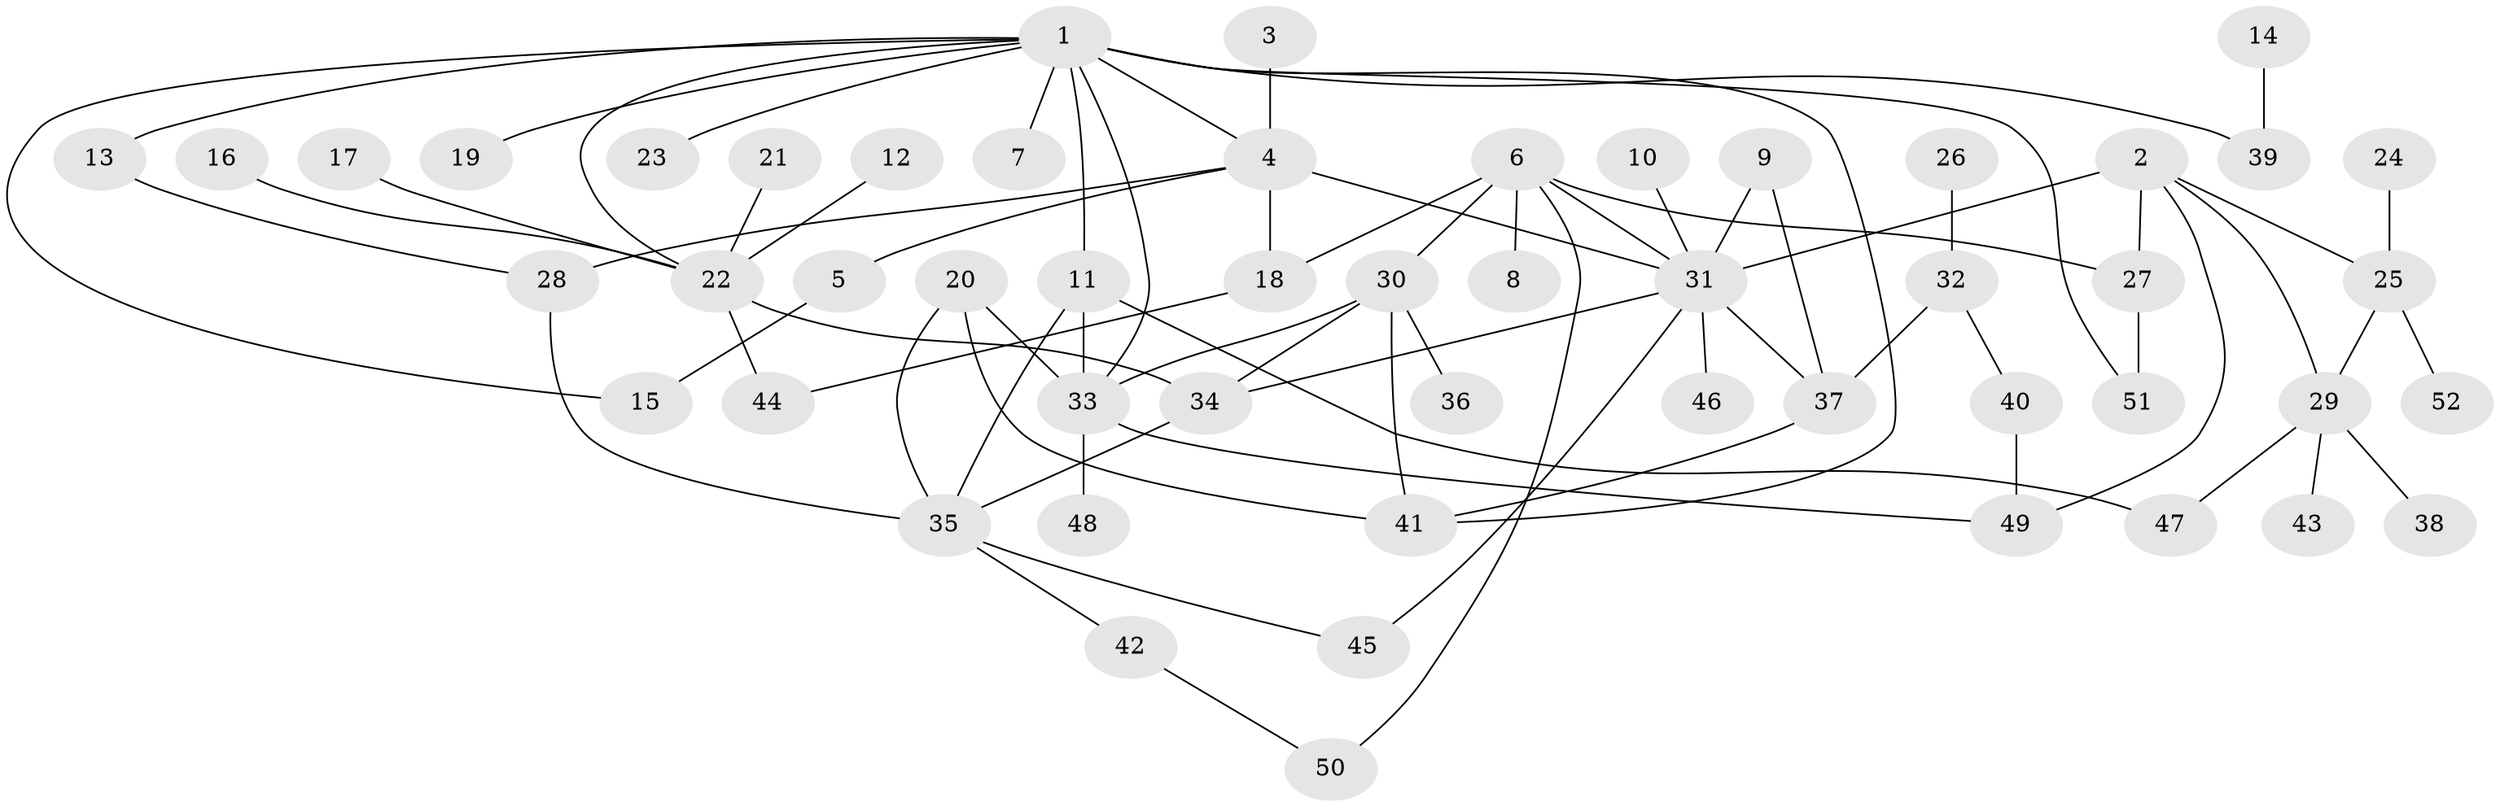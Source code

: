 // original degree distribution, {7: 0.009708737864077669, 6: 0.019417475728155338, 4: 0.07766990291262135, 12: 0.009708737864077669, 2: 0.3300970873786408, 3: 0.20388349514563106, 1: 0.30097087378640774, 5: 0.04854368932038835}
// Generated by graph-tools (version 1.1) at 2025/49/03/09/25 03:49:21]
// undirected, 52 vertices, 74 edges
graph export_dot {
graph [start="1"]
  node [color=gray90,style=filled];
  1;
  2;
  3;
  4;
  5;
  6;
  7;
  8;
  9;
  10;
  11;
  12;
  13;
  14;
  15;
  16;
  17;
  18;
  19;
  20;
  21;
  22;
  23;
  24;
  25;
  26;
  27;
  28;
  29;
  30;
  31;
  32;
  33;
  34;
  35;
  36;
  37;
  38;
  39;
  40;
  41;
  42;
  43;
  44;
  45;
  46;
  47;
  48;
  49;
  50;
  51;
  52;
  1 -- 4 [weight=1.0];
  1 -- 7 [weight=1.0];
  1 -- 11 [weight=1.0];
  1 -- 13 [weight=1.0];
  1 -- 15 [weight=1.0];
  1 -- 19 [weight=1.0];
  1 -- 22 [weight=1.0];
  1 -- 23 [weight=1.0];
  1 -- 33 [weight=1.0];
  1 -- 39 [weight=1.0];
  1 -- 41 [weight=1.0];
  1 -- 51 [weight=1.0];
  2 -- 25 [weight=1.0];
  2 -- 27 [weight=1.0];
  2 -- 29 [weight=1.0];
  2 -- 31 [weight=1.0];
  2 -- 49 [weight=1.0];
  3 -- 4 [weight=1.0];
  4 -- 5 [weight=1.0];
  4 -- 18 [weight=1.0];
  4 -- 28 [weight=1.0];
  4 -- 31 [weight=1.0];
  5 -- 15 [weight=1.0];
  6 -- 8 [weight=1.0];
  6 -- 18 [weight=1.0];
  6 -- 27 [weight=1.0];
  6 -- 30 [weight=1.0];
  6 -- 31 [weight=1.0];
  6 -- 50 [weight=1.0];
  9 -- 31 [weight=1.0];
  9 -- 37 [weight=1.0];
  10 -- 31 [weight=1.0];
  11 -- 33 [weight=1.0];
  11 -- 35 [weight=1.0];
  11 -- 47 [weight=1.0];
  12 -- 22 [weight=1.0];
  13 -- 28 [weight=1.0];
  14 -- 39 [weight=1.0];
  16 -- 22 [weight=1.0];
  17 -- 22 [weight=1.0];
  18 -- 44 [weight=1.0];
  20 -- 33 [weight=1.0];
  20 -- 35 [weight=1.0];
  20 -- 41 [weight=1.0];
  21 -- 22 [weight=1.0];
  22 -- 34 [weight=1.0];
  22 -- 44 [weight=1.0];
  24 -- 25 [weight=1.0];
  25 -- 29 [weight=1.0];
  25 -- 52 [weight=1.0];
  26 -- 32 [weight=1.0];
  27 -- 51 [weight=1.0];
  28 -- 35 [weight=1.0];
  29 -- 38 [weight=1.0];
  29 -- 43 [weight=1.0];
  29 -- 47 [weight=1.0];
  30 -- 33 [weight=1.0];
  30 -- 34 [weight=1.0];
  30 -- 36 [weight=1.0];
  30 -- 41 [weight=1.0];
  31 -- 34 [weight=1.0];
  31 -- 37 [weight=1.0];
  31 -- 45 [weight=1.0];
  31 -- 46 [weight=1.0];
  32 -- 37 [weight=1.0];
  32 -- 40 [weight=1.0];
  33 -- 48 [weight=1.0];
  33 -- 49 [weight=1.0];
  34 -- 35 [weight=1.0];
  35 -- 42 [weight=1.0];
  35 -- 45 [weight=1.0];
  37 -- 41 [weight=1.0];
  40 -- 49 [weight=1.0];
  42 -- 50 [weight=1.0];
}
